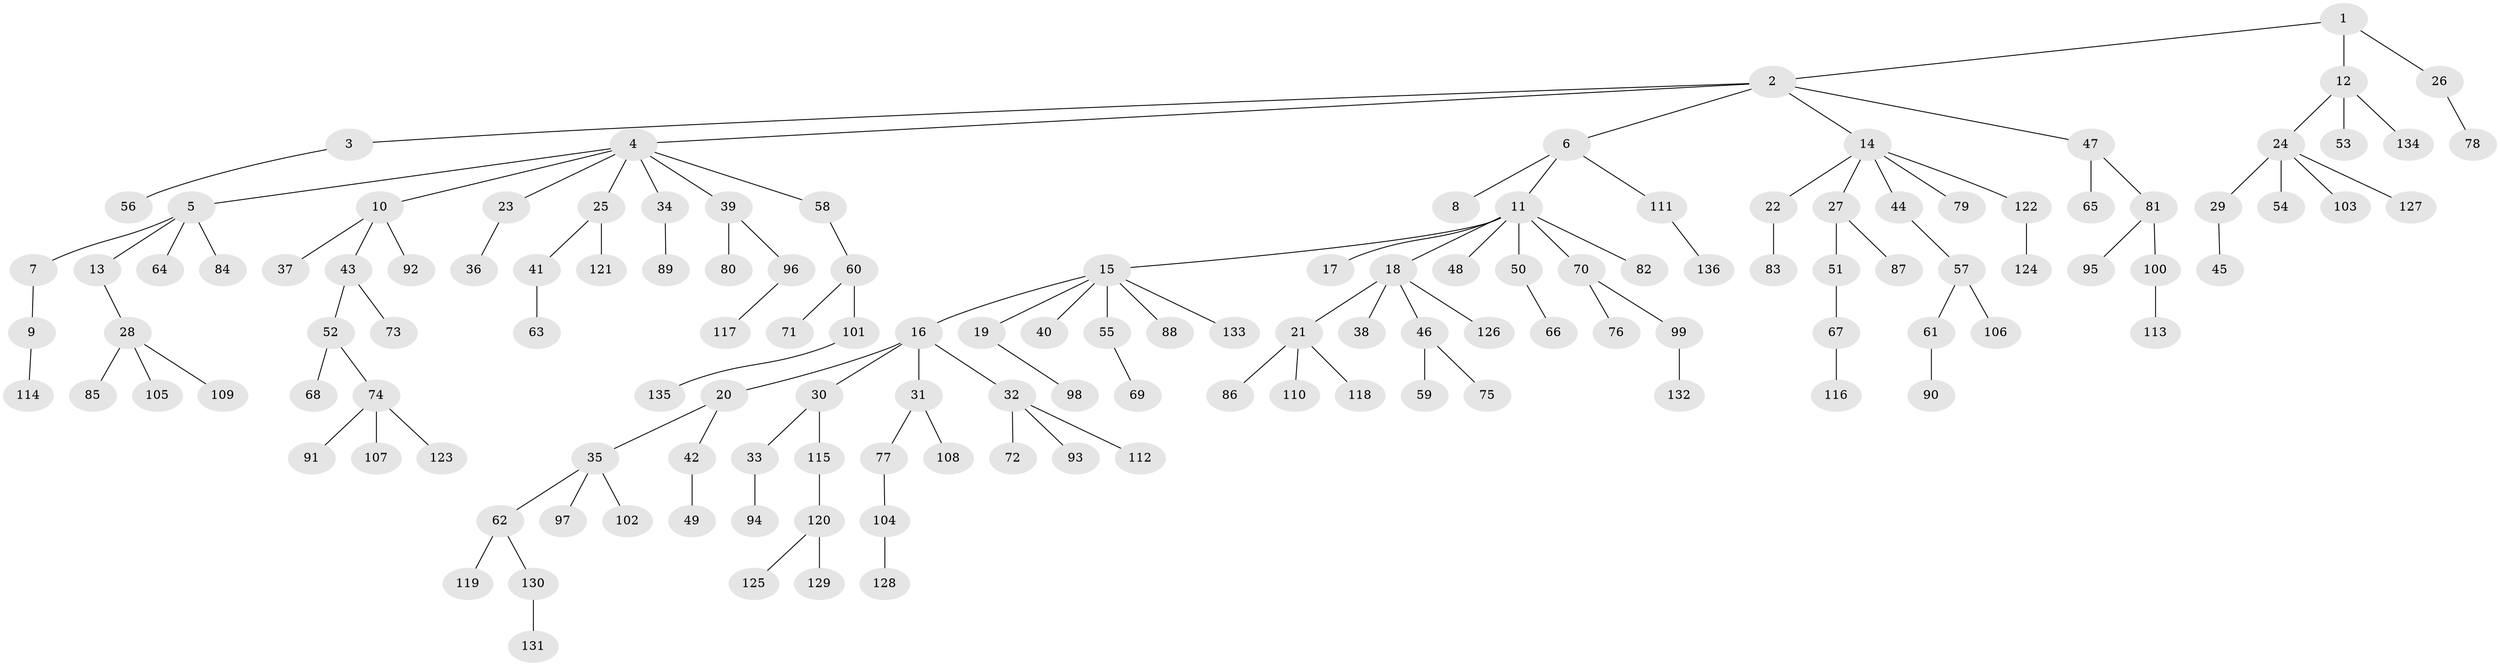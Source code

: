 // Generated by graph-tools (version 1.1) at 2025/26/03/09/25 03:26:31]
// undirected, 136 vertices, 135 edges
graph export_dot {
graph [start="1"]
  node [color=gray90,style=filled];
  1;
  2;
  3;
  4;
  5;
  6;
  7;
  8;
  9;
  10;
  11;
  12;
  13;
  14;
  15;
  16;
  17;
  18;
  19;
  20;
  21;
  22;
  23;
  24;
  25;
  26;
  27;
  28;
  29;
  30;
  31;
  32;
  33;
  34;
  35;
  36;
  37;
  38;
  39;
  40;
  41;
  42;
  43;
  44;
  45;
  46;
  47;
  48;
  49;
  50;
  51;
  52;
  53;
  54;
  55;
  56;
  57;
  58;
  59;
  60;
  61;
  62;
  63;
  64;
  65;
  66;
  67;
  68;
  69;
  70;
  71;
  72;
  73;
  74;
  75;
  76;
  77;
  78;
  79;
  80;
  81;
  82;
  83;
  84;
  85;
  86;
  87;
  88;
  89;
  90;
  91;
  92;
  93;
  94;
  95;
  96;
  97;
  98;
  99;
  100;
  101;
  102;
  103;
  104;
  105;
  106;
  107;
  108;
  109;
  110;
  111;
  112;
  113;
  114;
  115;
  116;
  117;
  118;
  119;
  120;
  121;
  122;
  123;
  124;
  125;
  126;
  127;
  128;
  129;
  130;
  131;
  132;
  133;
  134;
  135;
  136;
  1 -- 2;
  1 -- 12;
  1 -- 26;
  2 -- 3;
  2 -- 4;
  2 -- 6;
  2 -- 14;
  2 -- 47;
  3 -- 56;
  4 -- 5;
  4 -- 10;
  4 -- 23;
  4 -- 25;
  4 -- 34;
  4 -- 39;
  4 -- 58;
  5 -- 7;
  5 -- 13;
  5 -- 64;
  5 -- 84;
  6 -- 8;
  6 -- 11;
  6 -- 111;
  7 -- 9;
  9 -- 114;
  10 -- 37;
  10 -- 43;
  10 -- 92;
  11 -- 15;
  11 -- 17;
  11 -- 18;
  11 -- 48;
  11 -- 50;
  11 -- 70;
  11 -- 82;
  12 -- 24;
  12 -- 53;
  12 -- 134;
  13 -- 28;
  14 -- 22;
  14 -- 27;
  14 -- 44;
  14 -- 79;
  14 -- 122;
  15 -- 16;
  15 -- 19;
  15 -- 40;
  15 -- 55;
  15 -- 88;
  15 -- 133;
  16 -- 20;
  16 -- 30;
  16 -- 31;
  16 -- 32;
  18 -- 21;
  18 -- 38;
  18 -- 46;
  18 -- 126;
  19 -- 98;
  20 -- 35;
  20 -- 42;
  21 -- 86;
  21 -- 110;
  21 -- 118;
  22 -- 83;
  23 -- 36;
  24 -- 29;
  24 -- 54;
  24 -- 103;
  24 -- 127;
  25 -- 41;
  25 -- 121;
  26 -- 78;
  27 -- 51;
  27 -- 87;
  28 -- 85;
  28 -- 105;
  28 -- 109;
  29 -- 45;
  30 -- 33;
  30 -- 115;
  31 -- 77;
  31 -- 108;
  32 -- 72;
  32 -- 93;
  32 -- 112;
  33 -- 94;
  34 -- 89;
  35 -- 62;
  35 -- 97;
  35 -- 102;
  39 -- 80;
  39 -- 96;
  41 -- 63;
  42 -- 49;
  43 -- 52;
  43 -- 73;
  44 -- 57;
  46 -- 59;
  46 -- 75;
  47 -- 65;
  47 -- 81;
  50 -- 66;
  51 -- 67;
  52 -- 68;
  52 -- 74;
  55 -- 69;
  57 -- 61;
  57 -- 106;
  58 -- 60;
  60 -- 71;
  60 -- 101;
  61 -- 90;
  62 -- 119;
  62 -- 130;
  67 -- 116;
  70 -- 76;
  70 -- 99;
  74 -- 91;
  74 -- 107;
  74 -- 123;
  77 -- 104;
  81 -- 95;
  81 -- 100;
  96 -- 117;
  99 -- 132;
  100 -- 113;
  101 -- 135;
  104 -- 128;
  111 -- 136;
  115 -- 120;
  120 -- 125;
  120 -- 129;
  122 -- 124;
  130 -- 131;
}
